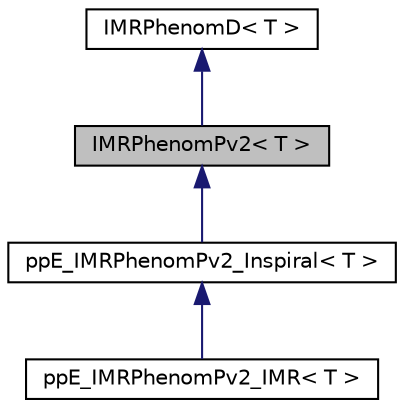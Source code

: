 digraph "IMRPhenomPv2&lt; T &gt;"
{
 // LATEX_PDF_SIZE
  edge [fontname="Helvetica",fontsize="10",labelfontname="Helvetica",labelfontsize="10"];
  node [fontname="Helvetica",fontsize="10",shape=record];
  Node1 [label="IMRPhenomPv2\< T \>",height=0.2,width=0.4,color="black", fillcolor="grey75", style="filled", fontcolor="black",tooltip=" "];
  Node2 -> Node1 [dir="back",color="midnightblue",fontsize="10",style="solid"];
  Node2 [label="IMRPhenomD\< T \>",height=0.2,width=0.4,color="black", fillcolor="white", style="filled",URL="$classIMRPhenomD.html",tooltip=" "];
  Node1 -> Node3 [dir="back",color="midnightblue",fontsize="10",style="solid"];
  Node3 [label="ppE_IMRPhenomPv2_Inspiral\< T \>",height=0.2,width=0.4,color="black", fillcolor="white", style="filled",URL="$classppE__IMRPhenomPv2__Inspiral.html",tooltip=" "];
  Node3 -> Node4 [dir="back",color="midnightblue",fontsize="10",style="solid"];
  Node4 [label="ppE_IMRPhenomPv2_IMR\< T \>",height=0.2,width=0.4,color="black", fillcolor="white", style="filled",URL="$classppE__IMRPhenomPv2__IMR.html",tooltip=" "];
}
